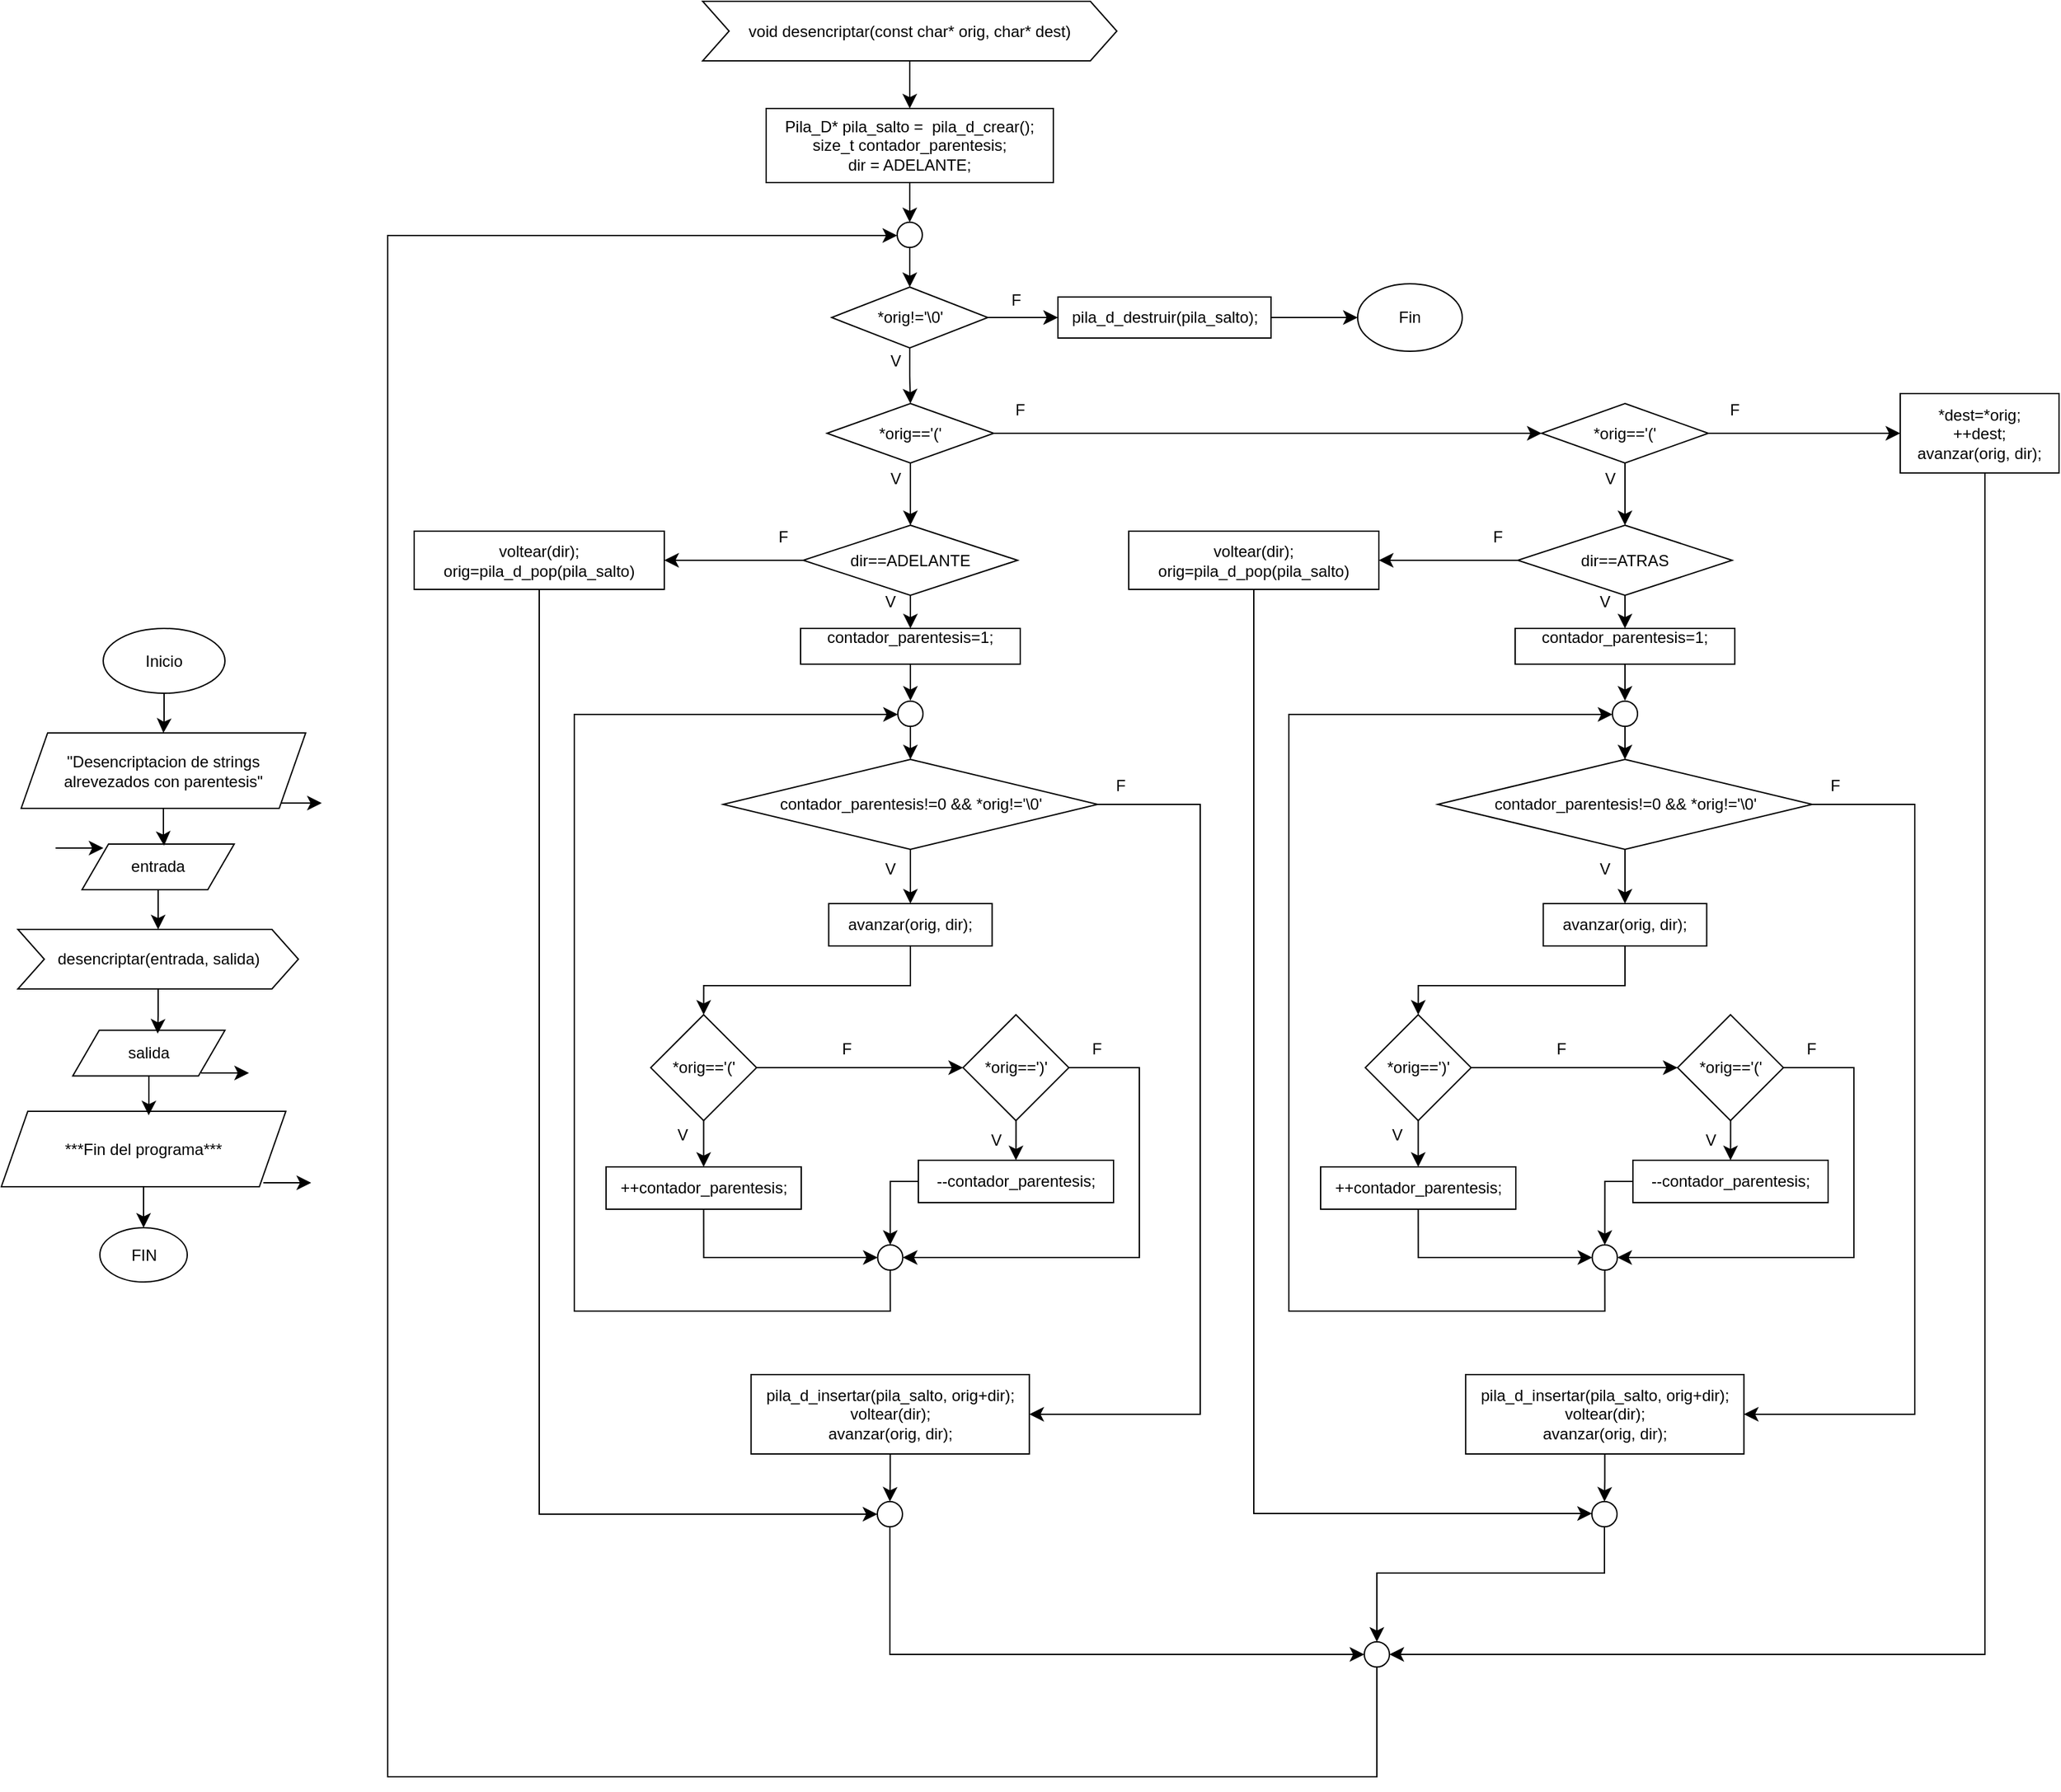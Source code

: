 <mxfile version="26.0.16">
  <diagram name="Page-1" id="WCt1WBiGlqQxyIs_JkD0">
    <mxGraphModel dx="3323" dy="2331" grid="0" gridSize="10" guides="1" tooltips="1" connect="1" arrows="1" fold="1" page="0" pageScale="1" pageWidth="850" pageHeight="1100" math="0" shadow="0">
      <root>
        <mxCell id="0" />
        <mxCell id="1" parent="0" />
        <mxCell id="cK0v4nelZO162dnOuFe5-4" style="edgeStyle=none;curved=1;rounded=0;orthogonalLoop=1;jettySize=auto;html=1;entryX=0.5;entryY=0;entryDx=0;entryDy=0;fontSize=12;startSize=8;endSize=8;" edge="1" parent="1" source="cK0v4nelZO162dnOuFe5-2" target="cK0v4nelZO162dnOuFe5-3">
          <mxGeometry relative="1" as="geometry" />
        </mxCell>
        <mxCell id="cK0v4nelZO162dnOuFe5-2" value="void desencriptar(const char* orig, char* dest)" style="shape=step;perimeter=stepPerimeter;whiteSpace=wrap;html=1;fixedSize=1;" vertex="1" parent="1">
          <mxGeometry x="-896" y="-110" width="313" height="45" as="geometry" />
        </mxCell>
        <mxCell id="cK0v4nelZO162dnOuFe5-7" style="edgeStyle=none;curved=1;rounded=0;orthogonalLoop=1;jettySize=auto;html=1;entryX=0.5;entryY=0;entryDx=0;entryDy=0;fontSize=12;startSize=8;endSize=8;" edge="1" parent="1" source="cK0v4nelZO162dnOuFe5-3" target="cK0v4nelZO162dnOuFe5-6">
          <mxGeometry relative="1" as="geometry" />
        </mxCell>
        <mxCell id="cK0v4nelZO162dnOuFe5-3" value="&lt;div&gt;Pila_D* pila_salto =&amp;nbsp; pila_d_crear();&lt;/div&gt;&lt;div&gt;size_t contador_parentesis;&lt;/div&gt;&lt;div&gt;dir = ADELANTE;&lt;br&gt;&lt;/div&gt;" style="rounded=0;whiteSpace=wrap;html=1;" vertex="1" parent="1">
          <mxGeometry x="-848" y="-29" width="217" height="56" as="geometry" />
        </mxCell>
        <mxCell id="cK0v4nelZO162dnOuFe5-62" style="edgeStyle=orthogonalEdgeStyle;shape=connector;rounded=0;orthogonalLoop=1;jettySize=auto;html=1;entryX=0.5;entryY=0;entryDx=0;entryDy=0;strokeColor=default;align=center;verticalAlign=middle;fontFamily=Helvetica;fontSize=12;fontColor=default;labelBackgroundColor=default;startSize=8;endArrow=classic;endSize=8;" edge="1" parent="1" source="cK0v4nelZO162dnOuFe5-5" target="cK0v4nelZO162dnOuFe5-10">
          <mxGeometry relative="1" as="geometry" />
        </mxCell>
        <mxCell id="cK0v4nelZO162dnOuFe5-158" style="edgeStyle=orthogonalEdgeStyle;shape=connector;rounded=0;orthogonalLoop=1;jettySize=auto;html=1;strokeColor=default;align=center;verticalAlign=middle;fontFamily=Helvetica;fontSize=12;fontColor=default;labelBackgroundColor=default;startSize=8;endArrow=classic;endSize=8;entryX=0;entryY=0.5;entryDx=0;entryDy=0;" edge="1" parent="1" source="cK0v4nelZO162dnOuFe5-5" target="cK0v4nelZO162dnOuFe5-160">
          <mxGeometry relative="1" as="geometry">
            <mxPoint x="-618" y="129" as="targetPoint" />
          </mxGeometry>
        </mxCell>
        <mxCell id="cK0v4nelZO162dnOuFe5-5" value="*orig!=&#39;\0&#39;" style="rhombus;whiteSpace=wrap;html=1;" vertex="1" parent="1">
          <mxGeometry x="-798.5" y="106" width="118" height="46" as="geometry" />
        </mxCell>
        <mxCell id="cK0v4nelZO162dnOuFe5-9" style="edgeStyle=none;curved=1;rounded=0;orthogonalLoop=1;jettySize=auto;html=1;entryX=0.5;entryY=0;entryDx=0;entryDy=0;fontSize=12;startSize=8;endSize=8;" edge="1" parent="1" source="cK0v4nelZO162dnOuFe5-6" target="cK0v4nelZO162dnOuFe5-5">
          <mxGeometry relative="1" as="geometry" />
        </mxCell>
        <mxCell id="cK0v4nelZO162dnOuFe5-6" value="" style="ellipse;whiteSpace=wrap;html=1;aspect=fixed;" vertex="1" parent="1">
          <mxGeometry x="-749" y="57" width="19" height="19" as="geometry" />
        </mxCell>
        <mxCell id="cK0v4nelZO162dnOuFe5-60" style="edgeStyle=orthogonalEdgeStyle;shape=connector;rounded=0;orthogonalLoop=1;jettySize=auto;html=1;entryX=0.5;entryY=0;entryDx=0;entryDy=0;strokeColor=default;align=center;verticalAlign=middle;fontFamily=Helvetica;fontSize=12;fontColor=default;labelBackgroundColor=default;startSize=8;endArrow=classic;endSize=8;" edge="1" parent="1" source="cK0v4nelZO162dnOuFe5-10" target="cK0v4nelZO162dnOuFe5-12">
          <mxGeometry relative="1" as="geometry" />
        </mxCell>
        <mxCell id="cK0v4nelZO162dnOuFe5-104" style="edgeStyle=orthogonalEdgeStyle;shape=connector;rounded=0;orthogonalLoop=1;jettySize=auto;html=1;entryX=0;entryY=0.5;entryDx=0;entryDy=0;strokeColor=default;align=center;verticalAlign=middle;fontFamily=Helvetica;fontSize=12;fontColor=default;labelBackgroundColor=default;startSize=8;endArrow=classic;endSize=8;" edge="1" parent="1" source="cK0v4nelZO162dnOuFe5-10" target="cK0v4nelZO162dnOuFe5-107">
          <mxGeometry relative="1" as="geometry">
            <mxPoint x="-252" y="216.5" as="targetPoint" />
          </mxGeometry>
        </mxCell>
        <mxCell id="cK0v4nelZO162dnOuFe5-10" value="*orig==&#39;(&#39;" style="rhombus;whiteSpace=wrap;html=1;" vertex="1" parent="1">
          <mxGeometry x="-802" y="194" width="126" height="45" as="geometry" />
        </mxCell>
        <mxCell id="cK0v4nelZO162dnOuFe5-47" style="edgeStyle=orthogonalEdgeStyle;shape=connector;rounded=0;orthogonalLoop=1;jettySize=auto;html=1;entryX=0.5;entryY=0;entryDx=0;entryDy=0;strokeColor=default;align=center;verticalAlign=middle;fontFamily=Helvetica;fontSize=12;fontColor=default;labelBackgroundColor=default;startSize=8;endArrow=classic;endSize=8;" edge="1" parent="1" source="cK0v4nelZO162dnOuFe5-12" target="cK0v4nelZO162dnOuFe5-13">
          <mxGeometry relative="1" as="geometry" />
        </mxCell>
        <mxCell id="cK0v4nelZO162dnOuFe5-49" style="edgeStyle=orthogonalEdgeStyle;shape=connector;rounded=0;orthogonalLoop=1;jettySize=auto;html=1;strokeColor=default;align=center;verticalAlign=middle;fontFamily=Helvetica;fontSize=12;fontColor=default;labelBackgroundColor=default;startSize=8;endArrow=classic;endSize=8;entryX=1;entryY=0.5;entryDx=0;entryDy=0;" edge="1" parent="1" source="cK0v4nelZO162dnOuFe5-12" target="cK0v4nelZO162dnOuFe5-52">
          <mxGeometry relative="1" as="geometry">
            <mxPoint x="-592.895" y="312.5" as="targetPoint" />
          </mxGeometry>
        </mxCell>
        <mxCell id="cK0v4nelZO162dnOuFe5-12" value="dir==ADELANTE" style="rhombus;whiteSpace=wrap;html=1;" vertex="1" parent="1">
          <mxGeometry x="-820" y="286" width="162" height="53" as="geometry" />
        </mxCell>
        <mxCell id="cK0v4nelZO162dnOuFe5-48" style="edgeStyle=orthogonalEdgeStyle;shape=connector;rounded=0;orthogonalLoop=1;jettySize=auto;html=1;strokeColor=default;align=center;verticalAlign=middle;fontFamily=Helvetica;fontSize=12;fontColor=default;labelBackgroundColor=default;startSize=8;endArrow=classic;endSize=8;" edge="1" parent="1" source="cK0v4nelZO162dnOuFe5-13">
          <mxGeometry relative="1" as="geometry">
            <mxPoint x="-739" y="418.636" as="targetPoint" />
          </mxGeometry>
        </mxCell>
        <mxCell id="cK0v4nelZO162dnOuFe5-13" value="&lt;div&gt;contador_parentesis=1;&lt;/div&gt;&lt;div&gt;&lt;br&gt;&lt;/div&gt;" style="rounded=0;whiteSpace=wrap;html=1;" vertex="1" parent="1">
          <mxGeometry x="-822" y="364" width="166" height="27" as="geometry" />
        </mxCell>
        <mxCell id="cK0v4nelZO162dnOuFe5-21" style="edgeStyle=none;curved=1;rounded=0;orthogonalLoop=1;jettySize=auto;html=1;fontSize=12;startSize=8;endSize=8;" edge="1" parent="1" source="cK0v4nelZO162dnOuFe5-14" target="cK0v4nelZO162dnOuFe5-16">
          <mxGeometry relative="1" as="geometry" />
        </mxCell>
        <mxCell id="cK0v4nelZO162dnOuFe5-44" style="edgeStyle=orthogonalEdgeStyle;shape=connector;rounded=0;orthogonalLoop=1;jettySize=auto;html=1;strokeColor=default;align=center;verticalAlign=middle;fontFamily=Helvetica;fontSize=12;fontColor=default;labelBackgroundColor=default;startSize=8;endArrow=classic;endSize=8;" edge="1" parent="1" source="cK0v4nelZO162dnOuFe5-14" target="cK0v4nelZO162dnOuFe5-45">
          <mxGeometry relative="1" as="geometry">
            <mxPoint x="-485.25" y="978.75" as="targetPoint" />
            <Array as="points">
              <mxPoint x="-520" y="497" />
              <mxPoint x="-520" y="958" />
            </Array>
          </mxGeometry>
        </mxCell>
        <mxCell id="cK0v4nelZO162dnOuFe5-14" value="contador_parentesis!=0 &amp;amp;&amp;amp; *orig!=&#39;\0&#39;" style="rhombus;whiteSpace=wrap;html=1;" vertex="1" parent="1">
          <mxGeometry x="-880.5" y="463" width="283" height="68" as="geometry" />
        </mxCell>
        <mxCell id="cK0v4nelZO162dnOuFe5-23" style="edgeStyle=none;curved=1;rounded=0;orthogonalLoop=1;jettySize=auto;html=1;entryX=0.5;entryY=0;entryDx=0;entryDy=0;fontSize=12;startSize=8;endSize=8;" edge="1" parent="1" source="cK0v4nelZO162dnOuFe5-15" target="cK0v4nelZO162dnOuFe5-18">
          <mxGeometry relative="1" as="geometry" />
        </mxCell>
        <mxCell id="cK0v4nelZO162dnOuFe5-31" style="edgeStyle=orthogonalEdgeStyle;shape=connector;rounded=0;orthogonalLoop=1;jettySize=auto;html=1;entryX=0;entryY=0.5;entryDx=0;entryDy=0;strokeColor=default;align=center;verticalAlign=middle;fontFamily=Helvetica;fontSize=12;fontColor=default;labelBackgroundColor=default;startSize=8;endArrow=classic;endSize=8;" edge="1" parent="1" source="cK0v4nelZO162dnOuFe5-15" target="cK0v4nelZO162dnOuFe5-17">
          <mxGeometry relative="1" as="geometry" />
        </mxCell>
        <mxCell id="cK0v4nelZO162dnOuFe5-15" value="*orig==&#39;(&#39;" style="rhombus;whiteSpace=wrap;html=1;" vertex="1" parent="1">
          <mxGeometry x="-935.25" y="656" width="80" height="80" as="geometry" />
        </mxCell>
        <mxCell id="cK0v4nelZO162dnOuFe5-22" style="edgeStyle=orthogonalEdgeStyle;rounded=0;orthogonalLoop=1;jettySize=auto;html=1;entryX=0.5;entryY=0;entryDx=0;entryDy=0;fontSize=12;startSize=8;endSize=8;exitX=0.5;exitY=1;exitDx=0;exitDy=0;" edge="1" parent="1" source="cK0v4nelZO162dnOuFe5-16" target="cK0v4nelZO162dnOuFe5-15">
          <mxGeometry relative="1" as="geometry">
            <Array as="points">
              <mxPoint x="-739" y="634" />
              <mxPoint x="-895" y="634" />
            </Array>
          </mxGeometry>
        </mxCell>
        <mxCell id="cK0v4nelZO162dnOuFe5-16" value="avanzar(orig, dir);" style="rounded=0;whiteSpace=wrap;html=1;" vertex="1" parent="1">
          <mxGeometry x="-800.75" y="572" width="123.5" height="32" as="geometry" />
        </mxCell>
        <mxCell id="cK0v4nelZO162dnOuFe5-26" style="edgeStyle=orthogonalEdgeStyle;rounded=0;orthogonalLoop=1;jettySize=auto;html=1;entryX=0.5;entryY=0;entryDx=0;entryDy=0;fontSize=12;startSize=8;endSize=8;" edge="1" parent="1" source="cK0v4nelZO162dnOuFe5-17" target="cK0v4nelZO162dnOuFe5-19">
          <mxGeometry relative="1" as="geometry" />
        </mxCell>
        <mxCell id="cK0v4nelZO162dnOuFe5-38" style="edgeStyle=orthogonalEdgeStyle;shape=connector;rounded=0;orthogonalLoop=1;jettySize=auto;html=1;entryX=1;entryY=0.5;entryDx=0;entryDy=0;strokeColor=default;align=center;verticalAlign=middle;fontFamily=Helvetica;fontSize=12;fontColor=default;labelBackgroundColor=default;startSize=8;endArrow=classic;endSize=8;" edge="1" parent="1" source="cK0v4nelZO162dnOuFe5-17" target="cK0v4nelZO162dnOuFe5-24">
          <mxGeometry relative="1" as="geometry">
            <Array as="points">
              <mxPoint x="-566" y="696" />
              <mxPoint x="-566" y="839" />
            </Array>
          </mxGeometry>
        </mxCell>
        <mxCell id="cK0v4nelZO162dnOuFe5-17" value="*orig==&#39;)&#39;" style="rhombus;whiteSpace=wrap;html=1;" vertex="1" parent="1">
          <mxGeometry x="-699.25" y="656" width="80" height="80" as="geometry" />
        </mxCell>
        <mxCell id="cK0v4nelZO162dnOuFe5-30" style="edgeStyle=orthogonalEdgeStyle;shape=connector;rounded=0;orthogonalLoop=1;jettySize=auto;html=1;entryX=0;entryY=0.5;entryDx=0;entryDy=0;strokeColor=default;align=center;verticalAlign=middle;fontFamily=Helvetica;fontSize=12;fontColor=default;labelBackgroundColor=default;startSize=8;endArrow=classic;endSize=8;exitX=0.5;exitY=1;exitDx=0;exitDy=0;" edge="1" parent="1" source="cK0v4nelZO162dnOuFe5-18" target="cK0v4nelZO162dnOuFe5-24">
          <mxGeometry relative="1" as="geometry" />
        </mxCell>
        <mxCell id="cK0v4nelZO162dnOuFe5-18" value="++contador_parentesis;" style="rounded=0;whiteSpace=wrap;html=1;" vertex="1" parent="1">
          <mxGeometry x="-969" y="771" width="147.5" height="32" as="geometry" />
        </mxCell>
        <mxCell id="cK0v4nelZO162dnOuFe5-35" style="edgeStyle=orthogonalEdgeStyle;shape=connector;rounded=0;orthogonalLoop=1;jettySize=auto;html=1;entryX=0.5;entryY=0;entryDx=0;entryDy=0;strokeColor=default;align=center;verticalAlign=middle;fontFamily=Helvetica;fontSize=12;fontColor=default;labelBackgroundColor=default;startSize=8;endArrow=classic;endSize=8;" edge="1" parent="1" source="cK0v4nelZO162dnOuFe5-19" target="cK0v4nelZO162dnOuFe5-24">
          <mxGeometry relative="1" as="geometry" />
        </mxCell>
        <mxCell id="cK0v4nelZO162dnOuFe5-19" value="--contador_parentesis;" style="rounded=0;whiteSpace=wrap;html=1;" vertex="1" parent="1">
          <mxGeometry x="-733" y="766" width="147.5" height="32" as="geometry" />
        </mxCell>
        <mxCell id="cK0v4nelZO162dnOuFe5-41" style="edgeStyle=orthogonalEdgeStyle;shape=connector;rounded=0;orthogonalLoop=1;jettySize=auto;html=1;entryX=0.5;entryY=0;entryDx=0;entryDy=0;strokeColor=default;align=center;verticalAlign=middle;fontFamily=Helvetica;fontSize=12;fontColor=default;labelBackgroundColor=default;startSize=8;endArrow=classic;endSize=8;" edge="1" parent="1" source="cK0v4nelZO162dnOuFe5-20" target="cK0v4nelZO162dnOuFe5-14">
          <mxGeometry relative="1" as="geometry" />
        </mxCell>
        <mxCell id="cK0v4nelZO162dnOuFe5-20" value="" style="ellipse;whiteSpace=wrap;html=1;aspect=fixed;" vertex="1" parent="1">
          <mxGeometry x="-748.5" y="419" width="19" height="19" as="geometry" />
        </mxCell>
        <mxCell id="cK0v4nelZO162dnOuFe5-39" style="edgeStyle=orthogonalEdgeStyle;shape=connector;rounded=0;orthogonalLoop=1;jettySize=auto;html=1;entryX=0;entryY=0.5;entryDx=0;entryDy=0;strokeColor=default;align=center;verticalAlign=middle;fontFamily=Helvetica;fontSize=12;fontColor=default;labelBackgroundColor=default;startSize=8;endArrow=classic;endSize=8;" edge="1" parent="1" source="cK0v4nelZO162dnOuFe5-24" target="cK0v4nelZO162dnOuFe5-20">
          <mxGeometry relative="1" as="geometry">
            <Array as="points">
              <mxPoint x="-754" y="880" />
              <mxPoint x="-993" y="880" />
              <mxPoint x="-993" y="429" />
              <mxPoint x="-749" y="429" />
            </Array>
          </mxGeometry>
        </mxCell>
        <mxCell id="cK0v4nelZO162dnOuFe5-24" value="" style="ellipse;whiteSpace=wrap;html=1;aspect=fixed;" vertex="1" parent="1">
          <mxGeometry x="-763.75" y="830" width="19" height="19" as="geometry" />
        </mxCell>
        <mxCell id="cK0v4nelZO162dnOuFe5-32" value="V" style="text;html=1;align=center;verticalAlign=middle;whiteSpace=wrap;rounded=0;fontFamily=Helvetica;fontSize=12;fontColor=default;labelBackgroundColor=default;" vertex="1" parent="1">
          <mxGeometry x="-941" y="732" width="60" height="30" as="geometry" />
        </mxCell>
        <mxCell id="cK0v4nelZO162dnOuFe5-33" value="F" style="text;html=1;align=center;verticalAlign=middle;whiteSpace=wrap;rounded=0;fontFamily=Helvetica;fontSize=12;fontColor=default;labelBackgroundColor=default;" vertex="1" parent="1">
          <mxGeometry x="-816.75" y="667" width="60" height="30" as="geometry" />
        </mxCell>
        <mxCell id="cK0v4nelZO162dnOuFe5-34" value="V" style="text;html=1;align=center;verticalAlign=middle;whiteSpace=wrap;rounded=0;fontFamily=Helvetica;fontSize=12;fontColor=default;labelBackgroundColor=default;" vertex="1" parent="1">
          <mxGeometry x="-704" y="736" width="60" height="30" as="geometry" />
        </mxCell>
        <mxCell id="cK0v4nelZO162dnOuFe5-37" value="F" style="text;html=1;align=center;verticalAlign=middle;whiteSpace=wrap;rounded=0;fontFamily=Helvetica;fontSize=12;fontColor=default;labelBackgroundColor=default;" vertex="1" parent="1">
          <mxGeometry x="-628" y="667" width="60" height="30" as="geometry" />
        </mxCell>
        <mxCell id="cK0v4nelZO162dnOuFe5-42" value="V" style="text;html=1;align=center;verticalAlign=middle;whiteSpace=wrap;rounded=0;fontFamily=Helvetica;fontSize=12;fontColor=default;labelBackgroundColor=default;" vertex="1" parent="1">
          <mxGeometry x="-784.25" y="531" width="60" height="30" as="geometry" />
        </mxCell>
        <mxCell id="cK0v4nelZO162dnOuFe5-54" style="edgeStyle=orthogonalEdgeStyle;shape=connector;rounded=0;orthogonalLoop=1;jettySize=auto;html=1;strokeColor=default;align=center;verticalAlign=middle;fontFamily=Helvetica;fontSize=12;fontColor=default;labelBackgroundColor=default;startSize=8;endArrow=classic;endSize=8;entryX=0.5;entryY=0;entryDx=0;entryDy=0;" edge="1" parent="1" source="cK0v4nelZO162dnOuFe5-45" target="cK0v4nelZO162dnOuFe5-53">
          <mxGeometry relative="1" as="geometry">
            <mxPoint x="-754.255" y="1064.826" as="targetPoint" />
          </mxGeometry>
        </mxCell>
        <mxCell id="cK0v4nelZO162dnOuFe5-45" value="&lt;div&gt;pila_d_insertar(pila_salto, orig+dir);&lt;/div&gt;&lt;div&gt;voltear(dir);&lt;/div&gt;&lt;div&gt;avanzar(orig, dir);&lt;br&gt;&lt;/div&gt;" style="rounded=0;whiteSpace=wrap;html=1;fontFamily=Helvetica;fontSize=12;fontColor=default;labelBackgroundColor=default;" vertex="1" parent="1">
          <mxGeometry x="-859.38" y="928" width="210.25" height="60" as="geometry" />
        </mxCell>
        <mxCell id="cK0v4nelZO162dnOuFe5-46" value="F" style="text;html=1;align=center;verticalAlign=middle;whiteSpace=wrap;rounded=0;fontFamily=Helvetica;fontSize=12;fontColor=default;labelBackgroundColor=default;" vertex="1" parent="1">
          <mxGeometry x="-610" y="468" width="60" height="30" as="geometry" />
        </mxCell>
        <mxCell id="cK0v4nelZO162dnOuFe5-50" value="V" style="text;html=1;align=center;verticalAlign=middle;whiteSpace=wrap;rounded=0;fontFamily=Helvetica;fontSize=12;fontColor=default;labelBackgroundColor=default;" vertex="1" parent="1">
          <mxGeometry x="-784.25" y="329" width="60" height="30" as="geometry" />
        </mxCell>
        <mxCell id="cK0v4nelZO162dnOuFe5-51" value="F" style="text;html=1;align=center;verticalAlign=middle;whiteSpace=wrap;rounded=0;fontFamily=Helvetica;fontSize=12;fontColor=default;labelBackgroundColor=default;" vertex="1" parent="1">
          <mxGeometry x="-865" y="280" width="60" height="30" as="geometry" />
        </mxCell>
        <mxCell id="cK0v4nelZO162dnOuFe5-151" style="edgeStyle=orthogonalEdgeStyle;shape=connector;rounded=0;orthogonalLoop=1;jettySize=auto;html=1;entryX=0;entryY=0.5;entryDx=0;entryDy=0;strokeColor=default;align=center;verticalAlign=middle;fontFamily=Helvetica;fontSize=12;fontColor=default;labelBackgroundColor=default;startSize=8;endArrow=classic;endSize=8;" edge="1" parent="1" source="cK0v4nelZO162dnOuFe5-52" target="cK0v4nelZO162dnOuFe5-53">
          <mxGeometry relative="1" as="geometry">
            <Array as="points">
              <mxPoint x="-1019" y="1034" />
            </Array>
          </mxGeometry>
        </mxCell>
        <mxCell id="cK0v4nelZO162dnOuFe5-52" value="&lt;div&gt;voltear(dir);&lt;/div&gt;&lt;div&gt;orig=pila_d_pop(pila_salto)&lt;br&gt;&lt;/div&gt;" style="rounded=0;whiteSpace=wrap;html=1;fontFamily=Helvetica;fontSize=12;fontColor=default;labelBackgroundColor=default;" vertex="1" parent="1">
          <mxGeometry x="-1114" y="290.5" width="189" height="44" as="geometry" />
        </mxCell>
        <mxCell id="cK0v4nelZO162dnOuFe5-153" style="edgeStyle=orthogonalEdgeStyle;shape=connector;rounded=0;orthogonalLoop=1;jettySize=auto;html=1;entryX=0;entryY=0.5;entryDx=0;entryDy=0;strokeColor=default;align=center;verticalAlign=middle;fontFamily=Helvetica;fontSize=12;fontColor=default;labelBackgroundColor=default;startSize=8;endArrow=classic;endSize=8;" edge="1" parent="1" source="cK0v4nelZO162dnOuFe5-53" target="cK0v4nelZO162dnOuFe5-149">
          <mxGeometry relative="1" as="geometry">
            <Array as="points">
              <mxPoint x="-755" y="1140" />
            </Array>
          </mxGeometry>
        </mxCell>
        <mxCell id="cK0v4nelZO162dnOuFe5-53" value="" style="ellipse;whiteSpace=wrap;html=1;aspect=fixed;" vertex="1" parent="1">
          <mxGeometry x="-764" y="1024" width="19" height="19" as="geometry" />
        </mxCell>
        <mxCell id="cK0v4nelZO162dnOuFe5-61" value="V" style="text;html=1;align=center;verticalAlign=middle;whiteSpace=wrap;rounded=0;fontFamily=Helvetica;fontSize=12;fontColor=default;labelBackgroundColor=default;" vertex="1" parent="1">
          <mxGeometry x="-781" y="236" width="62" height="30" as="geometry" />
        </mxCell>
        <mxCell id="cK0v4nelZO162dnOuFe5-63" value="V" style="text;html=1;align=center;verticalAlign=middle;whiteSpace=wrap;rounded=0;fontFamily=Helvetica;fontSize=12;fontColor=default;labelBackgroundColor=default;" vertex="1" parent="1">
          <mxGeometry x="-781" y="147" width="62" height="30" as="geometry" />
        </mxCell>
        <mxCell id="cK0v4nelZO162dnOuFe5-105" value="F" style="text;html=1;align=center;verticalAlign=middle;whiteSpace=wrap;rounded=0;fontFamily=Helvetica;fontSize=12;fontColor=default;labelBackgroundColor=default;" vertex="1" parent="1">
          <mxGeometry x="-686" y="184" width="60" height="30" as="geometry" />
        </mxCell>
        <mxCell id="cK0v4nelZO162dnOuFe5-106" style="edgeStyle=orthogonalEdgeStyle;shape=connector;rounded=0;orthogonalLoop=1;jettySize=auto;html=1;entryX=0.5;entryY=0;entryDx=0;entryDy=0;strokeColor=default;align=center;verticalAlign=middle;fontFamily=Helvetica;fontSize=12;fontColor=default;labelBackgroundColor=default;startSize=8;endArrow=classic;endSize=8;" edge="1" parent="1" source="cK0v4nelZO162dnOuFe5-107" target="cK0v4nelZO162dnOuFe5-110">
          <mxGeometry relative="1" as="geometry" />
        </mxCell>
        <mxCell id="cK0v4nelZO162dnOuFe5-148" style="edgeStyle=orthogonalEdgeStyle;shape=connector;rounded=0;orthogonalLoop=1;jettySize=auto;html=1;entryX=0;entryY=0.5;entryDx=0;entryDy=0;strokeColor=default;align=center;verticalAlign=middle;fontFamily=Helvetica;fontSize=12;fontColor=default;labelBackgroundColor=default;startSize=8;endArrow=classic;endSize=8;" edge="1" parent="1" source="cK0v4nelZO162dnOuFe5-107" target="cK0v4nelZO162dnOuFe5-147">
          <mxGeometry relative="1" as="geometry" />
        </mxCell>
        <mxCell id="cK0v4nelZO162dnOuFe5-107" value="*orig==&#39;(&#39;" style="rhombus;whiteSpace=wrap;html=1;" vertex="1" parent="1">
          <mxGeometry x="-262" y="194" width="126" height="45" as="geometry" />
        </mxCell>
        <mxCell id="cK0v4nelZO162dnOuFe5-108" style="edgeStyle=orthogonalEdgeStyle;shape=connector;rounded=0;orthogonalLoop=1;jettySize=auto;html=1;entryX=0.5;entryY=0;entryDx=0;entryDy=0;strokeColor=default;align=center;verticalAlign=middle;fontFamily=Helvetica;fontSize=12;fontColor=default;labelBackgroundColor=default;startSize=8;endArrow=classic;endSize=8;" edge="1" parent="1" source="cK0v4nelZO162dnOuFe5-110" target="cK0v4nelZO162dnOuFe5-112">
          <mxGeometry relative="1" as="geometry" />
        </mxCell>
        <mxCell id="cK0v4nelZO162dnOuFe5-109" style="edgeStyle=orthogonalEdgeStyle;shape=connector;rounded=0;orthogonalLoop=1;jettySize=auto;html=1;strokeColor=default;align=center;verticalAlign=middle;fontFamily=Helvetica;fontSize=12;fontColor=default;labelBackgroundColor=default;startSize=8;endArrow=classic;endSize=8;entryX=1;entryY=0.5;entryDx=0;entryDy=0;" edge="1" parent="1" source="cK0v4nelZO162dnOuFe5-110" target="cK0v4nelZO162dnOuFe5-143">
          <mxGeometry relative="1" as="geometry">
            <mxPoint x="-52.895" y="312.5" as="targetPoint" />
          </mxGeometry>
        </mxCell>
        <mxCell id="cK0v4nelZO162dnOuFe5-110" value="dir==ATRAS" style="rhombus;whiteSpace=wrap;html=1;" vertex="1" parent="1">
          <mxGeometry x="-280" y="286" width="162" height="53" as="geometry" />
        </mxCell>
        <mxCell id="cK0v4nelZO162dnOuFe5-111" style="edgeStyle=orthogonalEdgeStyle;shape=connector;rounded=0;orthogonalLoop=1;jettySize=auto;html=1;strokeColor=default;align=center;verticalAlign=middle;fontFamily=Helvetica;fontSize=12;fontColor=default;labelBackgroundColor=default;startSize=8;endArrow=classic;endSize=8;" edge="1" parent="1" source="cK0v4nelZO162dnOuFe5-112">
          <mxGeometry relative="1" as="geometry">
            <mxPoint x="-199" y="418.636" as="targetPoint" />
          </mxGeometry>
        </mxCell>
        <mxCell id="cK0v4nelZO162dnOuFe5-112" value="&lt;div&gt;contador_parentesis=1;&lt;/div&gt;&lt;div&gt;&lt;br&gt;&lt;/div&gt;" style="rounded=0;whiteSpace=wrap;html=1;" vertex="1" parent="1">
          <mxGeometry x="-282" y="364" width="166" height="27" as="geometry" />
        </mxCell>
        <mxCell id="cK0v4nelZO162dnOuFe5-113" style="edgeStyle=none;curved=1;rounded=0;orthogonalLoop=1;jettySize=auto;html=1;fontSize=12;startSize=8;endSize=8;" edge="1" parent="1" source="cK0v4nelZO162dnOuFe5-115" target="cK0v4nelZO162dnOuFe5-120">
          <mxGeometry relative="1" as="geometry" />
        </mxCell>
        <mxCell id="cK0v4nelZO162dnOuFe5-114" style="edgeStyle=orthogonalEdgeStyle;shape=connector;rounded=0;orthogonalLoop=1;jettySize=auto;html=1;strokeColor=default;align=center;verticalAlign=middle;fontFamily=Helvetica;fontSize=12;fontColor=default;labelBackgroundColor=default;startSize=8;endArrow=classic;endSize=8;" edge="1" parent="1" source="cK0v4nelZO162dnOuFe5-115" target="cK0v4nelZO162dnOuFe5-138">
          <mxGeometry relative="1" as="geometry">
            <mxPoint x="54.75" y="978.75" as="targetPoint" />
            <Array as="points">
              <mxPoint x="20" y="497" />
              <mxPoint x="20" y="958" />
            </Array>
          </mxGeometry>
        </mxCell>
        <mxCell id="cK0v4nelZO162dnOuFe5-115" value="contador_parentesis!=0 &amp;amp;&amp;amp; *orig!=&#39;\0&#39;" style="rhombus;whiteSpace=wrap;html=1;" vertex="1" parent="1">
          <mxGeometry x="-340.5" y="463" width="283" height="68" as="geometry" />
        </mxCell>
        <mxCell id="cK0v4nelZO162dnOuFe5-116" style="edgeStyle=none;curved=1;rounded=0;orthogonalLoop=1;jettySize=auto;html=1;entryX=0.5;entryY=0;entryDx=0;entryDy=0;fontSize=12;startSize=8;endSize=8;" edge="1" parent="1" source="cK0v4nelZO162dnOuFe5-118" target="cK0v4nelZO162dnOuFe5-125">
          <mxGeometry relative="1" as="geometry" />
        </mxCell>
        <mxCell id="cK0v4nelZO162dnOuFe5-117" style="edgeStyle=orthogonalEdgeStyle;shape=connector;rounded=0;orthogonalLoop=1;jettySize=auto;html=1;entryX=0;entryY=0.5;entryDx=0;entryDy=0;strokeColor=default;align=center;verticalAlign=middle;fontFamily=Helvetica;fontSize=12;fontColor=default;labelBackgroundColor=default;startSize=8;endArrow=classic;endSize=8;" edge="1" parent="1" source="cK0v4nelZO162dnOuFe5-118" target="cK0v4nelZO162dnOuFe5-123">
          <mxGeometry relative="1" as="geometry" />
        </mxCell>
        <mxCell id="cK0v4nelZO162dnOuFe5-118" value="*orig==&#39;)&#39;" style="rhombus;whiteSpace=wrap;html=1;" vertex="1" parent="1">
          <mxGeometry x="-395.25" y="656" width="80" height="80" as="geometry" />
        </mxCell>
        <mxCell id="cK0v4nelZO162dnOuFe5-119" style="edgeStyle=orthogonalEdgeStyle;rounded=0;orthogonalLoop=1;jettySize=auto;html=1;entryX=0.5;entryY=0;entryDx=0;entryDy=0;fontSize=12;startSize=8;endSize=8;exitX=0.5;exitY=1;exitDx=0;exitDy=0;" edge="1" parent="1" source="cK0v4nelZO162dnOuFe5-120" target="cK0v4nelZO162dnOuFe5-118">
          <mxGeometry relative="1" as="geometry">
            <Array as="points">
              <mxPoint x="-199" y="634" />
              <mxPoint x="-355" y="634" />
            </Array>
          </mxGeometry>
        </mxCell>
        <mxCell id="cK0v4nelZO162dnOuFe5-120" value="avanzar(orig, dir);" style="rounded=0;whiteSpace=wrap;html=1;" vertex="1" parent="1">
          <mxGeometry x="-260.75" y="572" width="123.5" height="32" as="geometry" />
        </mxCell>
        <mxCell id="cK0v4nelZO162dnOuFe5-121" style="edgeStyle=orthogonalEdgeStyle;rounded=0;orthogonalLoop=1;jettySize=auto;html=1;entryX=0.5;entryY=0;entryDx=0;entryDy=0;fontSize=12;startSize=8;endSize=8;" edge="1" parent="1" source="cK0v4nelZO162dnOuFe5-123" target="cK0v4nelZO162dnOuFe5-127">
          <mxGeometry relative="1" as="geometry" />
        </mxCell>
        <mxCell id="cK0v4nelZO162dnOuFe5-122" style="edgeStyle=orthogonalEdgeStyle;shape=connector;rounded=0;orthogonalLoop=1;jettySize=auto;html=1;entryX=1;entryY=0.5;entryDx=0;entryDy=0;strokeColor=default;align=center;verticalAlign=middle;fontFamily=Helvetica;fontSize=12;fontColor=default;labelBackgroundColor=default;startSize=8;endArrow=classic;endSize=8;" edge="1" parent="1" source="cK0v4nelZO162dnOuFe5-123" target="cK0v4nelZO162dnOuFe5-131">
          <mxGeometry relative="1" as="geometry">
            <Array as="points">
              <mxPoint x="-26" y="696" />
              <mxPoint x="-26" y="839" />
            </Array>
          </mxGeometry>
        </mxCell>
        <mxCell id="cK0v4nelZO162dnOuFe5-123" value="*orig==&#39;(&#39;" style="rhombus;whiteSpace=wrap;html=1;" vertex="1" parent="1">
          <mxGeometry x="-159.25" y="656" width="80" height="80" as="geometry" />
        </mxCell>
        <mxCell id="cK0v4nelZO162dnOuFe5-124" style="edgeStyle=orthogonalEdgeStyle;shape=connector;rounded=0;orthogonalLoop=1;jettySize=auto;html=1;entryX=0;entryY=0.5;entryDx=0;entryDy=0;strokeColor=default;align=center;verticalAlign=middle;fontFamily=Helvetica;fontSize=12;fontColor=default;labelBackgroundColor=default;startSize=8;endArrow=classic;endSize=8;exitX=0.5;exitY=1;exitDx=0;exitDy=0;" edge="1" parent="1" source="cK0v4nelZO162dnOuFe5-125" target="cK0v4nelZO162dnOuFe5-131">
          <mxGeometry relative="1" as="geometry" />
        </mxCell>
        <mxCell id="cK0v4nelZO162dnOuFe5-125" value="++contador_parentesis;" style="rounded=0;whiteSpace=wrap;html=1;" vertex="1" parent="1">
          <mxGeometry x="-429" y="771" width="147.5" height="32" as="geometry" />
        </mxCell>
        <mxCell id="cK0v4nelZO162dnOuFe5-126" style="edgeStyle=orthogonalEdgeStyle;shape=connector;rounded=0;orthogonalLoop=1;jettySize=auto;html=1;entryX=0.5;entryY=0;entryDx=0;entryDy=0;strokeColor=default;align=center;verticalAlign=middle;fontFamily=Helvetica;fontSize=12;fontColor=default;labelBackgroundColor=default;startSize=8;endArrow=classic;endSize=8;" edge="1" parent="1" source="cK0v4nelZO162dnOuFe5-127" target="cK0v4nelZO162dnOuFe5-131">
          <mxGeometry relative="1" as="geometry" />
        </mxCell>
        <mxCell id="cK0v4nelZO162dnOuFe5-127" value="--contador_parentesis;" style="rounded=0;whiteSpace=wrap;html=1;" vertex="1" parent="1">
          <mxGeometry x="-193" y="766" width="147.5" height="32" as="geometry" />
        </mxCell>
        <mxCell id="cK0v4nelZO162dnOuFe5-128" style="edgeStyle=orthogonalEdgeStyle;shape=connector;rounded=0;orthogonalLoop=1;jettySize=auto;html=1;entryX=0.5;entryY=0;entryDx=0;entryDy=0;strokeColor=default;align=center;verticalAlign=middle;fontFamily=Helvetica;fontSize=12;fontColor=default;labelBackgroundColor=default;startSize=8;endArrow=classic;endSize=8;" edge="1" parent="1" source="cK0v4nelZO162dnOuFe5-129" target="cK0v4nelZO162dnOuFe5-115">
          <mxGeometry relative="1" as="geometry" />
        </mxCell>
        <mxCell id="cK0v4nelZO162dnOuFe5-129" value="" style="ellipse;whiteSpace=wrap;html=1;aspect=fixed;" vertex="1" parent="1">
          <mxGeometry x="-208.5" y="419" width="19" height="19" as="geometry" />
        </mxCell>
        <mxCell id="cK0v4nelZO162dnOuFe5-130" style="edgeStyle=orthogonalEdgeStyle;shape=connector;rounded=0;orthogonalLoop=1;jettySize=auto;html=1;entryX=0;entryY=0.5;entryDx=0;entryDy=0;strokeColor=default;align=center;verticalAlign=middle;fontFamily=Helvetica;fontSize=12;fontColor=default;labelBackgroundColor=default;startSize=8;endArrow=classic;endSize=8;" edge="1" parent="1" source="cK0v4nelZO162dnOuFe5-131" target="cK0v4nelZO162dnOuFe5-129">
          <mxGeometry relative="1" as="geometry">
            <Array as="points">
              <mxPoint x="-214" y="880" />
              <mxPoint x="-453" y="880" />
              <mxPoint x="-453" y="429" />
              <mxPoint x="-209" y="429" />
            </Array>
          </mxGeometry>
        </mxCell>
        <mxCell id="cK0v4nelZO162dnOuFe5-131" value="" style="ellipse;whiteSpace=wrap;html=1;aspect=fixed;" vertex="1" parent="1">
          <mxGeometry x="-223.75" y="830" width="19" height="19" as="geometry" />
        </mxCell>
        <mxCell id="cK0v4nelZO162dnOuFe5-132" value="V" style="text;html=1;align=center;verticalAlign=middle;whiteSpace=wrap;rounded=0;fontFamily=Helvetica;fontSize=12;fontColor=default;labelBackgroundColor=default;" vertex="1" parent="1">
          <mxGeometry x="-401" y="732" width="60" height="30" as="geometry" />
        </mxCell>
        <mxCell id="cK0v4nelZO162dnOuFe5-133" value="F" style="text;html=1;align=center;verticalAlign=middle;whiteSpace=wrap;rounded=0;fontFamily=Helvetica;fontSize=12;fontColor=default;labelBackgroundColor=default;" vertex="1" parent="1">
          <mxGeometry x="-276.75" y="667" width="60" height="30" as="geometry" />
        </mxCell>
        <mxCell id="cK0v4nelZO162dnOuFe5-134" value="V" style="text;html=1;align=center;verticalAlign=middle;whiteSpace=wrap;rounded=0;fontFamily=Helvetica;fontSize=12;fontColor=default;labelBackgroundColor=default;" vertex="1" parent="1">
          <mxGeometry x="-164" y="736" width="60" height="30" as="geometry" />
        </mxCell>
        <mxCell id="cK0v4nelZO162dnOuFe5-135" value="F" style="text;html=1;align=center;verticalAlign=middle;whiteSpace=wrap;rounded=0;fontFamily=Helvetica;fontSize=12;fontColor=default;labelBackgroundColor=default;" vertex="1" parent="1">
          <mxGeometry x="-88" y="667" width="60" height="30" as="geometry" />
        </mxCell>
        <mxCell id="cK0v4nelZO162dnOuFe5-136" value="V" style="text;html=1;align=center;verticalAlign=middle;whiteSpace=wrap;rounded=0;fontFamily=Helvetica;fontSize=12;fontColor=default;labelBackgroundColor=default;" vertex="1" parent="1">
          <mxGeometry x="-244.25" y="531" width="60" height="30" as="geometry" />
        </mxCell>
        <mxCell id="cK0v4nelZO162dnOuFe5-137" style="edgeStyle=orthogonalEdgeStyle;shape=connector;rounded=0;orthogonalLoop=1;jettySize=auto;html=1;strokeColor=default;align=center;verticalAlign=middle;fontFamily=Helvetica;fontSize=12;fontColor=default;labelBackgroundColor=default;startSize=8;endArrow=classic;endSize=8;entryX=0.5;entryY=0;entryDx=0;entryDy=0;" edge="1" parent="1" source="cK0v4nelZO162dnOuFe5-138" target="cK0v4nelZO162dnOuFe5-144">
          <mxGeometry relative="1" as="geometry">
            <mxPoint x="-214.255" y="1064.826" as="targetPoint" />
          </mxGeometry>
        </mxCell>
        <mxCell id="cK0v4nelZO162dnOuFe5-138" value="&lt;div&gt;pila_d_insertar(pila_salto, orig+dir);&lt;/div&gt;&lt;div&gt;voltear(dir);&lt;/div&gt;&lt;div&gt;avanzar(orig, dir);&lt;br&gt;&lt;/div&gt;" style="rounded=0;whiteSpace=wrap;html=1;fontFamily=Helvetica;fontSize=12;fontColor=default;labelBackgroundColor=default;" vertex="1" parent="1">
          <mxGeometry x="-319.38" y="928" width="210.25" height="60" as="geometry" />
        </mxCell>
        <mxCell id="cK0v4nelZO162dnOuFe5-139" value="F" style="text;html=1;align=center;verticalAlign=middle;whiteSpace=wrap;rounded=0;fontFamily=Helvetica;fontSize=12;fontColor=default;labelBackgroundColor=default;" vertex="1" parent="1">
          <mxGeometry x="-70" y="468" width="60" height="30" as="geometry" />
        </mxCell>
        <mxCell id="cK0v4nelZO162dnOuFe5-140" value="V" style="text;html=1;align=center;verticalAlign=middle;whiteSpace=wrap;rounded=0;fontFamily=Helvetica;fontSize=12;fontColor=default;labelBackgroundColor=default;" vertex="1" parent="1">
          <mxGeometry x="-244.25" y="329" width="60" height="30" as="geometry" />
        </mxCell>
        <mxCell id="cK0v4nelZO162dnOuFe5-141" value="F" style="text;html=1;align=center;verticalAlign=middle;whiteSpace=wrap;rounded=0;fontFamily=Helvetica;fontSize=12;fontColor=default;labelBackgroundColor=default;" vertex="1" parent="1">
          <mxGeometry x="-325" y="280" width="60" height="30" as="geometry" />
        </mxCell>
        <mxCell id="cK0v4nelZO162dnOuFe5-152" style="edgeStyle=orthogonalEdgeStyle;shape=connector;rounded=0;orthogonalLoop=1;jettySize=auto;html=1;entryX=0;entryY=0.5;entryDx=0;entryDy=0;strokeColor=default;align=center;verticalAlign=middle;fontFamily=Helvetica;fontSize=12;fontColor=default;labelBackgroundColor=default;startSize=8;endArrow=classic;endSize=8;" edge="1" parent="1" source="cK0v4nelZO162dnOuFe5-143" target="cK0v4nelZO162dnOuFe5-144">
          <mxGeometry relative="1" as="geometry">
            <Array as="points">
              <mxPoint x="-480" y="1033" />
              <mxPoint x="-224" y="1033" />
            </Array>
          </mxGeometry>
        </mxCell>
        <mxCell id="cK0v4nelZO162dnOuFe5-143" value="&lt;div&gt;voltear(dir);&lt;/div&gt;&lt;div&gt;orig=pila_d_pop(pila_salto)&lt;br&gt;&lt;/div&gt;" style="rounded=0;whiteSpace=wrap;html=1;fontFamily=Helvetica;fontSize=12;fontColor=default;labelBackgroundColor=default;" vertex="1" parent="1">
          <mxGeometry x="-574" y="290.5" width="189" height="44" as="geometry" />
        </mxCell>
        <mxCell id="cK0v4nelZO162dnOuFe5-154" style="edgeStyle=orthogonalEdgeStyle;shape=connector;rounded=0;orthogonalLoop=1;jettySize=auto;html=1;entryX=0.5;entryY=0;entryDx=0;entryDy=0;strokeColor=default;align=center;verticalAlign=middle;fontFamily=Helvetica;fontSize=12;fontColor=default;labelBackgroundColor=default;startSize=8;endArrow=classic;endSize=8;" edge="1" parent="1" source="cK0v4nelZO162dnOuFe5-144" target="cK0v4nelZO162dnOuFe5-149">
          <mxGeometry relative="1" as="geometry">
            <Array as="points">
              <mxPoint x="-214" y="1078" />
              <mxPoint x="-386" y="1078" />
            </Array>
          </mxGeometry>
        </mxCell>
        <mxCell id="cK0v4nelZO162dnOuFe5-144" value="" style="ellipse;whiteSpace=wrap;html=1;aspect=fixed;" vertex="1" parent="1">
          <mxGeometry x="-224" y="1024" width="19" height="19" as="geometry" />
        </mxCell>
        <mxCell id="cK0v4nelZO162dnOuFe5-145" value="V" style="text;html=1;align=center;verticalAlign=middle;whiteSpace=wrap;rounded=0;fontFamily=Helvetica;fontSize=12;fontColor=default;labelBackgroundColor=default;" vertex="1" parent="1">
          <mxGeometry x="-241" y="236" width="62" height="30" as="geometry" />
        </mxCell>
        <mxCell id="cK0v4nelZO162dnOuFe5-146" value="F" style="text;html=1;align=center;verticalAlign=middle;whiteSpace=wrap;rounded=0;fontFamily=Helvetica;fontSize=12;fontColor=default;labelBackgroundColor=default;" vertex="1" parent="1">
          <mxGeometry x="-146" y="184" width="60" height="30" as="geometry" />
        </mxCell>
        <mxCell id="cK0v4nelZO162dnOuFe5-156" style="edgeStyle=orthogonalEdgeStyle;shape=connector;rounded=0;orthogonalLoop=1;jettySize=auto;html=1;entryX=1;entryY=0.5;entryDx=0;entryDy=0;strokeColor=default;align=center;verticalAlign=middle;fontFamily=Helvetica;fontSize=12;fontColor=default;labelBackgroundColor=default;startSize=8;endArrow=classic;endSize=8;" edge="1" parent="1" source="cK0v4nelZO162dnOuFe5-147" target="cK0v4nelZO162dnOuFe5-149">
          <mxGeometry relative="1" as="geometry">
            <Array as="points">
              <mxPoint x="73" y="1140" />
            </Array>
          </mxGeometry>
        </mxCell>
        <mxCell id="cK0v4nelZO162dnOuFe5-147" value="&lt;div&gt;*dest=*orig;&lt;/div&gt;&lt;div&gt;++dest;&lt;/div&gt;&lt;div&gt;avanzar(orig, dir);&lt;br&gt;&lt;/div&gt;" style="rounded=0;whiteSpace=wrap;html=1;fontFamily=Helvetica;fontSize=12;fontColor=default;labelBackgroundColor=default;" vertex="1" parent="1">
          <mxGeometry x="9" y="186.5" width="120" height="60" as="geometry" />
        </mxCell>
        <mxCell id="cK0v4nelZO162dnOuFe5-157" style="edgeStyle=orthogonalEdgeStyle;shape=connector;rounded=0;orthogonalLoop=1;jettySize=auto;html=1;strokeColor=default;align=center;verticalAlign=middle;fontFamily=Helvetica;fontSize=12;fontColor=default;labelBackgroundColor=default;startSize=8;endArrow=classic;endSize=8;entryX=0;entryY=0.5;entryDx=0;entryDy=0;" edge="1" parent="1" source="cK0v4nelZO162dnOuFe5-149" target="cK0v4nelZO162dnOuFe5-6">
          <mxGeometry relative="1" as="geometry">
            <mxPoint x="-818" y="58" as="targetPoint" />
            <Array as="points">
              <mxPoint x="-386" y="1232" />
              <mxPoint x="-1134" y="1232" />
              <mxPoint x="-1134" y="67" />
              <mxPoint x="-749" y="67" />
            </Array>
          </mxGeometry>
        </mxCell>
        <mxCell id="cK0v4nelZO162dnOuFe5-149" value="" style="ellipse;whiteSpace=wrap;html=1;aspect=fixed;" vertex="1" parent="1">
          <mxGeometry x="-396" y="1130" width="19" height="19" as="geometry" />
        </mxCell>
        <mxCell id="cK0v4nelZO162dnOuFe5-159" value="F" style="text;html=1;align=center;verticalAlign=middle;whiteSpace=wrap;rounded=0;fontFamily=Helvetica;fontSize=12;fontColor=default;labelBackgroundColor=default;" vertex="1" parent="1">
          <mxGeometry x="-689.25" y="101" width="60" height="30" as="geometry" />
        </mxCell>
        <mxCell id="cK0v4nelZO162dnOuFe5-162" style="edgeStyle=orthogonalEdgeStyle;shape=connector;rounded=0;orthogonalLoop=1;jettySize=auto;html=1;strokeColor=default;align=center;verticalAlign=middle;fontFamily=Helvetica;fontSize=12;fontColor=default;labelBackgroundColor=default;startSize=8;endArrow=classic;endSize=8;entryX=0;entryY=0.5;entryDx=0;entryDy=0;" edge="1" parent="1" source="cK0v4nelZO162dnOuFe5-160" target="cK0v4nelZO162dnOuFe5-161">
          <mxGeometry relative="1" as="geometry">
            <mxPoint x="-390.19" y="129" as="targetPoint" />
          </mxGeometry>
        </mxCell>
        <mxCell id="cK0v4nelZO162dnOuFe5-160" value="pila_d_destruir(pila_salto);" style="rounded=0;whiteSpace=wrap;html=1;fontFamily=Helvetica;fontSize=12;fontColor=default;labelBackgroundColor=default;" vertex="1" parent="1">
          <mxGeometry x="-627.5" y="113.5" width="161" height="31" as="geometry" />
        </mxCell>
        <mxCell id="cK0v4nelZO162dnOuFe5-161" value="Fin" style="ellipse;whiteSpace=wrap;html=1;fontFamily=Helvetica;fontSize=12;fontColor=default;labelBackgroundColor=default;" vertex="1" parent="1">
          <mxGeometry x="-401" y="103.5" width="79" height="51" as="geometry" />
        </mxCell>
        <mxCell id="cK0v4nelZO162dnOuFe5-163" value="Inicio" style="ellipse;whiteSpace=wrap;html=1;fontFamily=Helvetica;fontSize=12;fontColor=default;labelBackgroundColor=default;" vertex="1" parent="1">
          <mxGeometry x="-1349" y="364" width="92" height="49" as="geometry" />
        </mxCell>
        <mxCell id="cK0v4nelZO162dnOuFe5-169" style="edgeStyle=orthogonalEdgeStyle;shape=connector;rounded=0;orthogonalLoop=1;jettySize=auto;html=1;strokeColor=default;align=center;verticalAlign=middle;fontFamily=Helvetica;fontSize=12;fontColor=default;labelBackgroundColor=default;startSize=8;endArrow=classic;endSize=8;" edge="1" parent="1">
          <mxGeometry relative="1" as="geometry">
            <mxPoint x="-1183.847" y="496" as="targetPoint" />
            <mxPoint x="-1220.0" y="496.029" as="sourcePoint" />
          </mxGeometry>
        </mxCell>
        <mxCell id="cK0v4nelZO162dnOuFe5-164" value="&lt;span&gt;&quot;Desencriptacion de strings alrevezados con parentesis&quot;&lt;/span&gt;" style="shape=parallelogram;perimeter=parallelogramPerimeter;whiteSpace=wrap;html=1;fixedSize=1;fontFamily=Helvetica;fontSize=12;fontColor=default;labelBackgroundColor=none;" vertex="1" parent="1">
          <mxGeometry x="-1411" y="443" width="215" height="57" as="geometry" />
        </mxCell>
        <mxCell id="cK0v4nelZO162dnOuFe5-170" style="edgeStyle=orthogonalEdgeStyle;shape=connector;rounded=0;orthogonalLoop=1;jettySize=auto;html=1;entryX=0.5;entryY=0;entryDx=0;entryDy=0;strokeColor=default;align=center;verticalAlign=middle;fontFamily=Helvetica;fontSize=12;fontColor=default;labelBackgroundColor=default;startSize=8;endArrow=classic;endSize=8;" edge="1" parent="1" source="cK0v4nelZO162dnOuFe5-163" target="cK0v4nelZO162dnOuFe5-164">
          <mxGeometry relative="1" as="geometry" />
        </mxCell>
        <mxCell id="cK0v4nelZO162dnOuFe5-174" style="edgeStyle=orthogonalEdgeStyle;shape=connector;rounded=0;orthogonalLoop=1;jettySize=auto;html=1;entryX=0.5;entryY=0;entryDx=0;entryDy=0;strokeColor=default;align=center;verticalAlign=middle;fontFamily=Helvetica;fontSize=12;fontColor=default;labelBackgroundColor=default;startSize=8;endArrow=classic;endSize=8;" edge="1" parent="1" source="cK0v4nelZO162dnOuFe5-171" target="cK0v4nelZO162dnOuFe5-172">
          <mxGeometry relative="1" as="geometry" />
        </mxCell>
        <mxCell id="cK0v4nelZO162dnOuFe5-171" value="&lt;span&gt;entrada&lt;br&gt;&lt;/span&gt;" style="shape=parallelogram;perimeter=parallelogramPerimeter;whiteSpace=wrap;html=1;fixedSize=1;fontFamily=Helvetica;fontSize=12;fontColor=default;labelBackgroundColor=none;" vertex="1" parent="1">
          <mxGeometry x="-1365" y="527" width="115" height="34.5" as="geometry" />
        </mxCell>
        <mxCell id="cK0v4nelZO162dnOuFe5-172" value="desencriptar(entrada, salida)" style="shape=step;perimeter=stepPerimeter;whiteSpace=wrap;html=1;fixedSize=1;fontFamily=Helvetica;fontSize=12;fontColor=default;labelBackgroundColor=default;" vertex="1" parent="1">
          <mxGeometry x="-1413.5" y="591.5" width="212" height="45" as="geometry" />
        </mxCell>
        <mxCell id="cK0v4nelZO162dnOuFe5-175" style="edgeStyle=orthogonalEdgeStyle;shape=connector;rounded=0;orthogonalLoop=1;jettySize=auto;html=1;entryX=0.539;entryY=0.037;entryDx=0;entryDy=0;entryPerimeter=0;strokeColor=default;align=center;verticalAlign=middle;fontFamily=Helvetica;fontSize=12;fontColor=default;labelBackgroundColor=default;startSize=8;endArrow=classic;endSize=8;" edge="1" parent="1" source="cK0v4nelZO162dnOuFe5-164" target="cK0v4nelZO162dnOuFe5-171">
          <mxGeometry relative="1" as="geometry" />
        </mxCell>
        <mxCell id="cK0v4nelZO162dnOuFe5-177" style="edgeStyle=orthogonalEdgeStyle;shape=connector;rounded=0;orthogonalLoop=1;jettySize=auto;html=1;strokeColor=default;align=center;verticalAlign=middle;fontFamily=Helvetica;fontSize=12;fontColor=default;labelBackgroundColor=default;startSize=8;endArrow=classic;endSize=8;" edge="1" parent="1">
          <mxGeometry relative="1" as="geometry">
            <mxPoint x="-1348.847" y="530" as="targetPoint" />
            <mxPoint x="-1385.0" y="530.029" as="sourcePoint" />
          </mxGeometry>
        </mxCell>
        <mxCell id="cK0v4nelZO162dnOuFe5-178" value="salida" style="shape=parallelogram;perimeter=parallelogramPerimeter;whiteSpace=wrap;html=1;fixedSize=1;fontFamily=Helvetica;fontSize=12;fontColor=default;labelBackgroundColor=none;" vertex="1" parent="1">
          <mxGeometry x="-1372" y="667.75" width="115" height="34.5" as="geometry" />
        </mxCell>
        <mxCell id="cK0v4nelZO162dnOuFe5-179" style="edgeStyle=orthogonalEdgeStyle;shape=connector;rounded=0;orthogonalLoop=1;jettySize=auto;html=1;entryX=0.558;entryY=0.073;entryDx=0;entryDy=0;entryPerimeter=0;strokeColor=default;align=center;verticalAlign=middle;fontFamily=Helvetica;fontSize=12;fontColor=default;labelBackgroundColor=default;startSize=8;endArrow=classic;endSize=8;" edge="1" parent="1" source="cK0v4nelZO162dnOuFe5-172" target="cK0v4nelZO162dnOuFe5-178">
          <mxGeometry relative="1" as="geometry" />
        </mxCell>
        <mxCell id="cK0v4nelZO162dnOuFe5-180" style="edgeStyle=orthogonalEdgeStyle;shape=connector;rounded=0;orthogonalLoop=1;jettySize=auto;html=1;strokeColor=default;align=center;verticalAlign=middle;fontFamily=Helvetica;fontSize=12;fontColor=default;labelBackgroundColor=default;startSize=8;endArrow=classic;endSize=8;" edge="1" parent="1">
          <mxGeometry relative="1" as="geometry">
            <mxPoint x="-1238.847" y="700" as="targetPoint" />
            <mxPoint x="-1275.0" y="700.029" as="sourcePoint" />
          </mxGeometry>
        </mxCell>
        <mxCell id="cK0v4nelZO162dnOuFe5-184" style="edgeStyle=orthogonalEdgeStyle;shape=connector;rounded=0;orthogonalLoop=1;jettySize=auto;html=1;strokeColor=default;align=center;verticalAlign=middle;fontFamily=Helvetica;fontSize=12;fontColor=default;labelBackgroundColor=default;startSize=8;endArrow=classic;endSize=8;entryX=0.5;entryY=0;entryDx=0;entryDy=0;" edge="1" parent="1" source="cK0v4nelZO162dnOuFe5-181" target="cK0v4nelZO162dnOuFe5-185">
          <mxGeometry relative="1" as="geometry">
            <mxPoint x="-1318.5" y="822.286" as="targetPoint" />
          </mxGeometry>
        </mxCell>
        <mxCell id="cK0v4nelZO162dnOuFe5-181" value="***Fin del programa***" style="shape=parallelogram;perimeter=parallelogramPerimeter;whiteSpace=wrap;html=1;fixedSize=1;fontFamily=Helvetica;fontSize=12;fontColor=default;labelBackgroundColor=none;" vertex="1" parent="1">
          <mxGeometry x="-1426" y="729" width="215" height="57" as="geometry" />
        </mxCell>
        <mxCell id="cK0v4nelZO162dnOuFe5-182" style="edgeStyle=orthogonalEdgeStyle;shape=connector;rounded=0;orthogonalLoop=1;jettySize=auto;html=1;entryX=0.518;entryY=0.053;entryDx=0;entryDy=0;entryPerimeter=0;strokeColor=default;align=center;verticalAlign=middle;fontFamily=Helvetica;fontSize=12;fontColor=default;labelBackgroundColor=default;startSize=8;endArrow=classic;endSize=8;" edge="1" parent="1" source="cK0v4nelZO162dnOuFe5-178" target="cK0v4nelZO162dnOuFe5-181">
          <mxGeometry relative="1" as="geometry" />
        </mxCell>
        <mxCell id="cK0v4nelZO162dnOuFe5-183" style="edgeStyle=orthogonalEdgeStyle;shape=connector;rounded=0;orthogonalLoop=1;jettySize=auto;html=1;strokeColor=default;align=center;verticalAlign=middle;fontFamily=Helvetica;fontSize=12;fontColor=default;labelBackgroundColor=default;startSize=8;endArrow=classic;endSize=8;" edge="1" parent="1">
          <mxGeometry relative="1" as="geometry">
            <mxPoint x="-1191.847" y="783" as="targetPoint" />
            <mxPoint x="-1228.0" y="783.029" as="sourcePoint" />
          </mxGeometry>
        </mxCell>
        <mxCell id="cK0v4nelZO162dnOuFe5-185" value="FIN" style="ellipse;whiteSpace=wrap;html=1;fontFamily=Helvetica;fontSize=12;fontColor=default;labelBackgroundColor=default;" vertex="1" parent="1">
          <mxGeometry x="-1351.5" y="817" width="66" height="41" as="geometry" />
        </mxCell>
      </root>
    </mxGraphModel>
  </diagram>
</mxfile>

